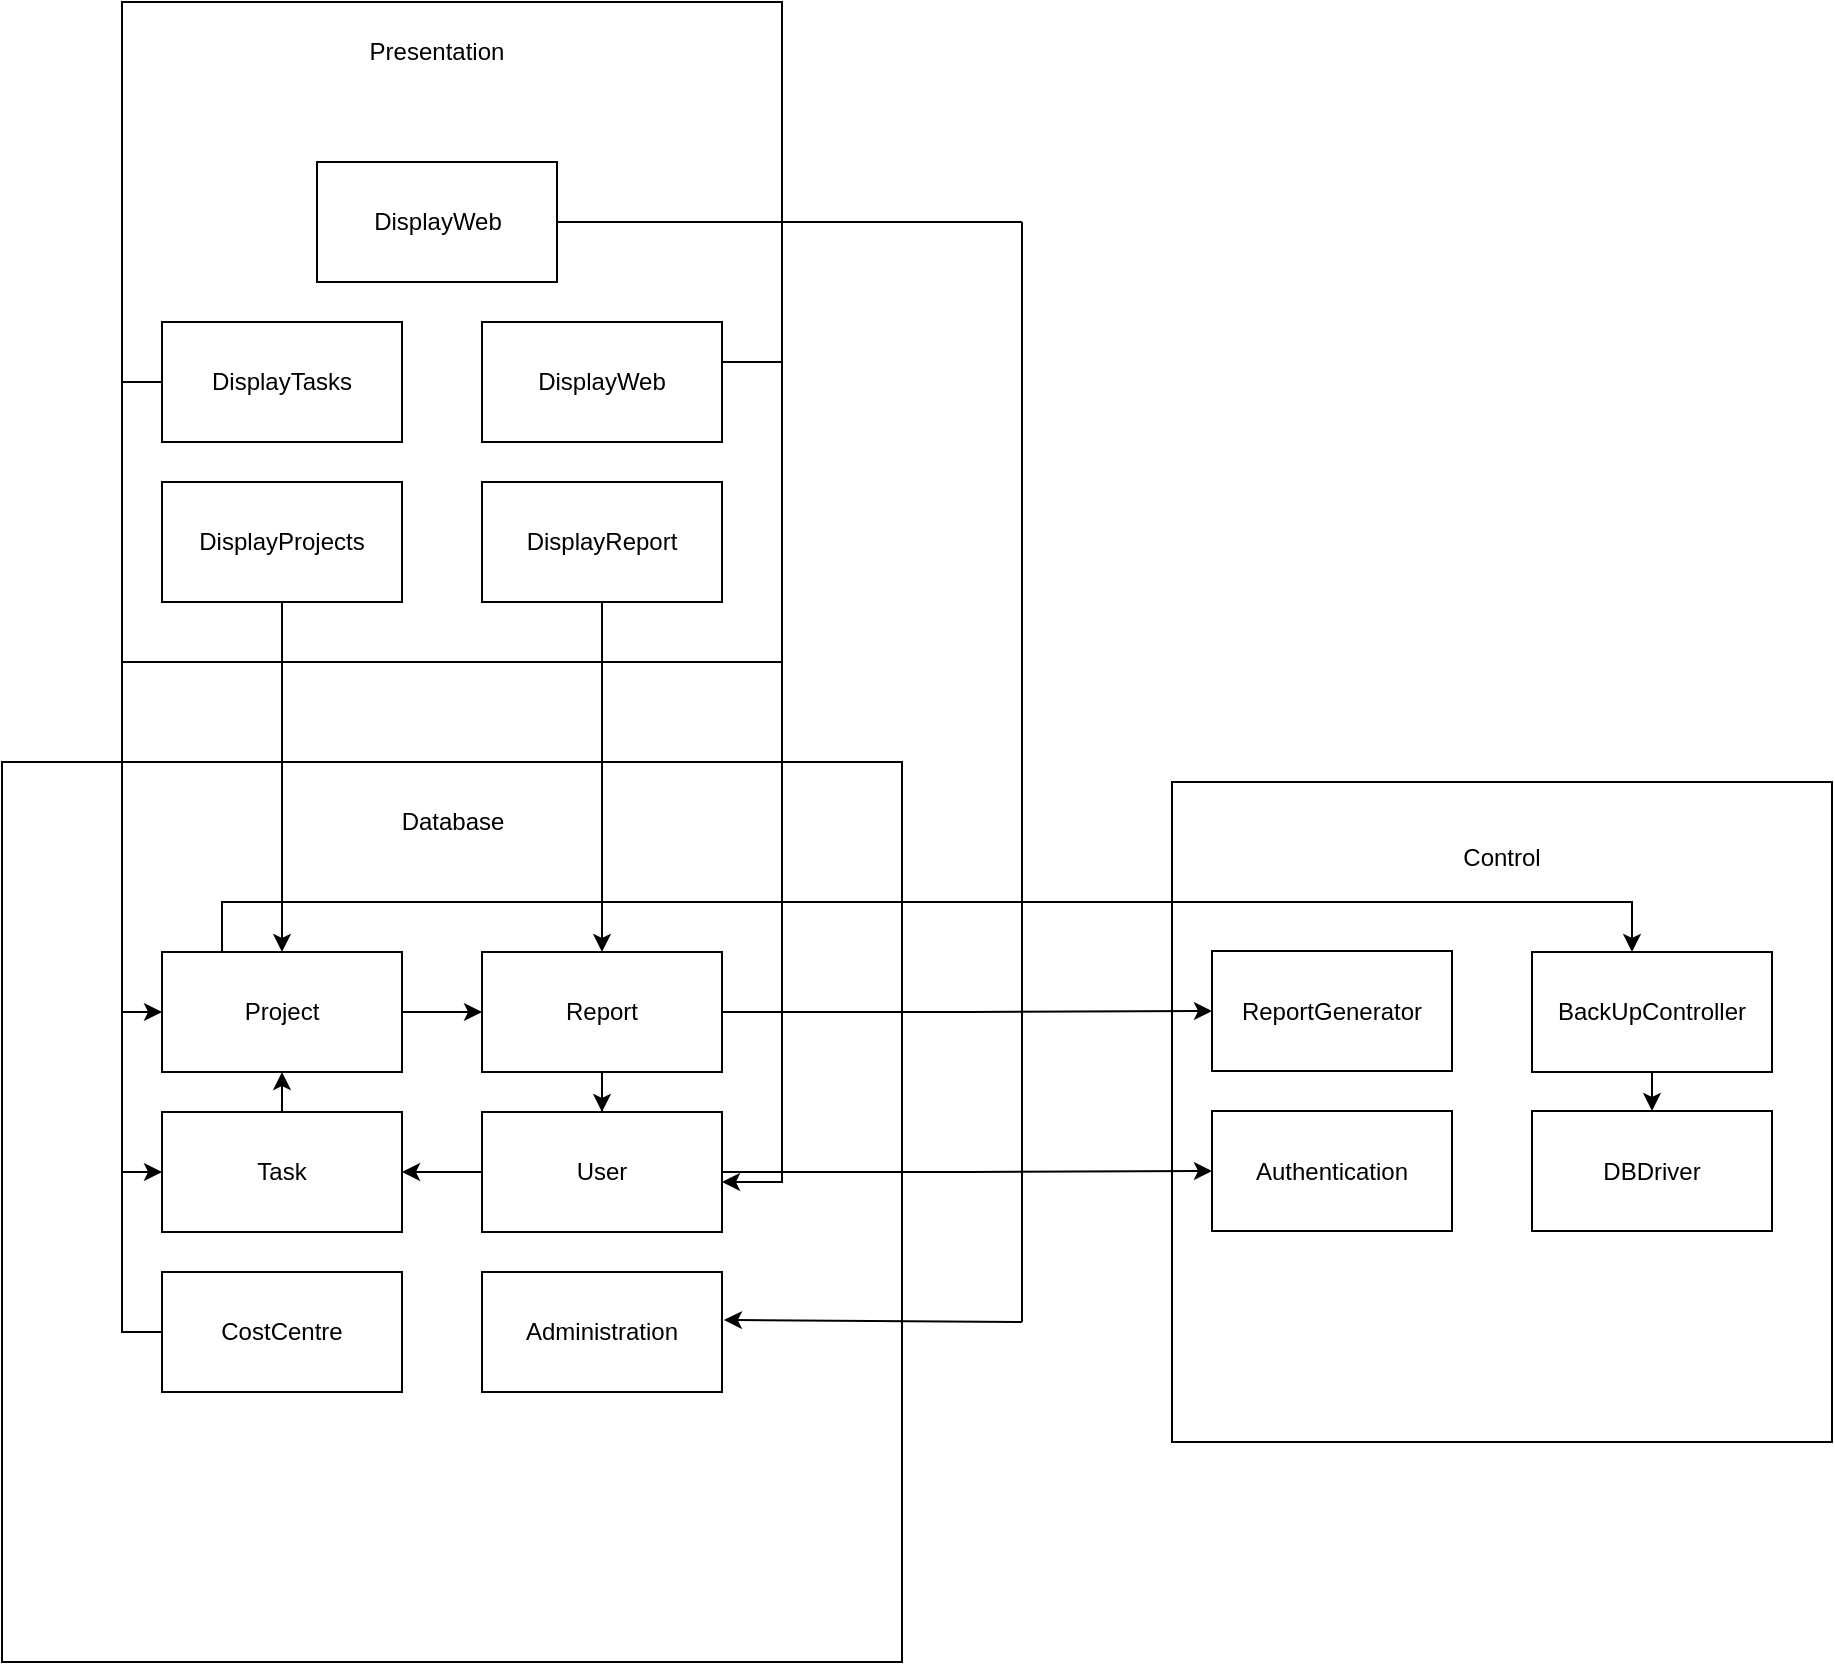 <mxfile version="14.6.6" type="github"><diagram id="Eq7VK786jmSoD2tjsvaR" name="Page-1"><mxGraphModel dx="1330" dy="871" grid="1" gridSize="10" guides="1" tooltips="1" connect="1" arrows="1" fold="1" page="1" pageScale="1" pageWidth="827" pageHeight="1169" math="0" shadow="0"><root><mxCell id="0"/><mxCell id="1" parent="0"/><mxCell id="y2Vj3xlZu7_8QaPxcc9e-40" value="" style="group" vertex="1" connectable="0" parent="1"><mxGeometry x="530" y="410" width="450" height="450" as="geometry"/></mxCell><mxCell id="y2Vj3xlZu7_8QaPxcc9e-18" value="" style="whiteSpace=wrap;html=1;aspect=fixed;" vertex="1" parent="y2Vj3xlZu7_8QaPxcc9e-40"><mxGeometry width="450" height="450" as="geometry"/></mxCell><mxCell id="y2Vj3xlZu7_8QaPxcc9e-48" style="edgeStyle=orthogonalEdgeStyle;rounded=0;orthogonalLoop=1;jettySize=auto;html=1;exitX=1;exitY=0.5;exitDx=0;exitDy=0;" edge="1" parent="y2Vj3xlZu7_8QaPxcc9e-40" source="y2Vj3xlZu7_8QaPxcc9e-20" target="y2Vj3xlZu7_8QaPxcc9e-21"><mxGeometry relative="1" as="geometry"/></mxCell><mxCell id="y2Vj3xlZu7_8QaPxcc9e-20" value="Project" style="rounded=0;whiteSpace=wrap;html=1;" vertex="1" parent="y2Vj3xlZu7_8QaPxcc9e-40"><mxGeometry x="80" y="95" width="120" height="60" as="geometry"/></mxCell><mxCell id="y2Vj3xlZu7_8QaPxcc9e-52" style="edgeStyle=orthogonalEdgeStyle;rounded=0;orthogonalLoop=1;jettySize=auto;html=1;exitX=0.5;exitY=1;exitDx=0;exitDy=0;" edge="1" parent="y2Vj3xlZu7_8QaPxcc9e-40" source="y2Vj3xlZu7_8QaPxcc9e-21" target="y2Vj3xlZu7_8QaPxcc9e-25"><mxGeometry relative="1" as="geometry"/></mxCell><mxCell id="y2Vj3xlZu7_8QaPxcc9e-21" value="Report" style="rounded=0;whiteSpace=wrap;html=1;" vertex="1" parent="y2Vj3xlZu7_8QaPxcc9e-40"><mxGeometry x="240" y="95" width="120" height="60" as="geometry"/></mxCell><mxCell id="y2Vj3xlZu7_8QaPxcc9e-53" style="edgeStyle=orthogonalEdgeStyle;rounded=0;orthogonalLoop=1;jettySize=auto;html=1;exitX=0.5;exitY=0;exitDx=0;exitDy=0;entryX=0.5;entryY=1;entryDx=0;entryDy=0;" edge="1" parent="y2Vj3xlZu7_8QaPxcc9e-40" source="y2Vj3xlZu7_8QaPxcc9e-22" target="y2Vj3xlZu7_8QaPxcc9e-20"><mxGeometry relative="1" as="geometry"/></mxCell><mxCell id="y2Vj3xlZu7_8QaPxcc9e-22" value="Task" style="rounded=0;whiteSpace=wrap;html=1;" vertex="1" parent="y2Vj3xlZu7_8QaPxcc9e-40"><mxGeometry x="80" y="175" width="120" height="60" as="geometry"/></mxCell><mxCell id="y2Vj3xlZu7_8QaPxcc9e-24" value="CostCentre" style="rounded=0;whiteSpace=wrap;html=1;" vertex="1" parent="y2Vj3xlZu7_8QaPxcc9e-40"><mxGeometry x="80" y="255" width="120" height="60" as="geometry"/></mxCell><mxCell id="y2Vj3xlZu7_8QaPxcc9e-51" style="edgeStyle=orthogonalEdgeStyle;rounded=0;orthogonalLoop=1;jettySize=auto;html=1;exitX=0;exitY=0.5;exitDx=0;exitDy=0;entryX=1;entryY=0.5;entryDx=0;entryDy=0;" edge="1" parent="y2Vj3xlZu7_8QaPxcc9e-40" source="y2Vj3xlZu7_8QaPxcc9e-25" target="y2Vj3xlZu7_8QaPxcc9e-22"><mxGeometry relative="1" as="geometry"/></mxCell><mxCell id="y2Vj3xlZu7_8QaPxcc9e-25" value="User" style="rounded=0;whiteSpace=wrap;html=1;" vertex="1" parent="y2Vj3xlZu7_8QaPxcc9e-40"><mxGeometry x="240" y="175" width="120" height="60" as="geometry"/></mxCell><mxCell id="y2Vj3xlZu7_8QaPxcc9e-10" value="Database" style="text;html=1;strokeColor=none;fillColor=none;align=center;verticalAlign=middle;whiteSpace=wrap;rounded=0;" vertex="1" parent="y2Vj3xlZu7_8QaPxcc9e-40"><mxGeometry x="192.5" y="10" width="65" height="40" as="geometry"/></mxCell><mxCell id="y2Vj3xlZu7_8QaPxcc9e-56" style="edgeStyle=orthogonalEdgeStyle;rounded=0;orthogonalLoop=1;jettySize=auto;html=1;exitX=0;exitY=0.5;exitDx=0;exitDy=0;entryX=0;entryY=0.5;entryDx=0;entryDy=0;" edge="1" parent="y2Vj3xlZu7_8QaPxcc9e-40" source="y2Vj3xlZu7_8QaPxcc9e-24" target="y2Vj3xlZu7_8QaPxcc9e-20"><mxGeometry relative="1" as="geometry"><mxPoint x="100" y="335" as="targetPoint"/><Array as="points"><mxPoint x="60" y="285"/><mxPoint x="60" y="125"/></Array></mxGeometry></mxCell><mxCell id="y2Vj3xlZu7_8QaPxcc9e-71" value="Administration" style="rounded=0;whiteSpace=wrap;html=1;" vertex="1" parent="y2Vj3xlZu7_8QaPxcc9e-40"><mxGeometry x="240" y="255" width="120" height="60" as="geometry"/></mxCell><mxCell id="y2Vj3xlZu7_8QaPxcc9e-41" value="" style="group" vertex="1" connectable="0" parent="1"><mxGeometry x="1110" y="430" width="330" height="330" as="geometry"/></mxCell><mxCell id="y2Vj3xlZu7_8QaPxcc9e-26" value="" style="whiteSpace=wrap;html=1;aspect=fixed;" vertex="1" parent="y2Vj3xlZu7_8QaPxcc9e-41"><mxGeometry x="5" y="-10" width="330" height="330" as="geometry"/></mxCell><mxCell id="y2Vj3xlZu7_8QaPxcc9e-28" value="ReportGenerator" style="rounded=0;whiteSpace=wrap;html=1;" vertex="1" parent="y2Vj3xlZu7_8QaPxcc9e-41"><mxGeometry x="25" y="74.5" width="120" height="60" as="geometry"/></mxCell><mxCell id="y2Vj3xlZu7_8QaPxcc9e-62" style="edgeStyle=orthogonalEdgeStyle;rounded=0;orthogonalLoop=1;jettySize=auto;html=1;exitX=0.5;exitY=1;exitDx=0;exitDy=0;entryX=0.5;entryY=0;entryDx=0;entryDy=0;" edge="1" parent="y2Vj3xlZu7_8QaPxcc9e-41" source="y2Vj3xlZu7_8QaPxcc9e-29" target="y2Vj3xlZu7_8QaPxcc9e-32"><mxGeometry relative="1" as="geometry"/></mxCell><mxCell id="y2Vj3xlZu7_8QaPxcc9e-29" value="BackUpController" style="rounded=0;whiteSpace=wrap;html=1;" vertex="1" parent="y2Vj3xlZu7_8QaPxcc9e-41"><mxGeometry x="185" y="75" width="120" height="60" as="geometry"/></mxCell><mxCell id="y2Vj3xlZu7_8QaPxcc9e-30" value="Authentication" style="rounded=0;whiteSpace=wrap;html=1;" vertex="1" parent="y2Vj3xlZu7_8QaPxcc9e-41"><mxGeometry x="25" y="154.5" width="120" height="60" as="geometry"/></mxCell><mxCell id="y2Vj3xlZu7_8QaPxcc9e-32" value="DBDriver" style="rounded=0;whiteSpace=wrap;html=1;" vertex="1" parent="y2Vj3xlZu7_8QaPxcc9e-41"><mxGeometry x="185" y="154.5" width="120" height="60" as="geometry"/></mxCell><mxCell id="y2Vj3xlZu7_8QaPxcc9e-11" value="Control" style="text;html=1;strokeColor=none;fillColor=none;align=center;verticalAlign=middle;whiteSpace=wrap;rounded=0;" vertex="1" parent="y2Vj3xlZu7_8QaPxcc9e-41"><mxGeometry x="120" y="2.5" width="100" height="50" as="geometry"/></mxCell><mxCell id="y2Vj3xlZu7_8QaPxcc9e-42" value="" style="group" vertex="1" connectable="0" parent="1"><mxGeometry x="590" y="30" width="330" height="330" as="geometry"/></mxCell><mxCell id="y2Vj3xlZu7_8QaPxcc9e-1" value="" style="whiteSpace=wrap;html=1;aspect=fixed;" vertex="1" parent="y2Vj3xlZu7_8QaPxcc9e-42"><mxGeometry width="330" height="330" as="geometry"/></mxCell><mxCell id="y2Vj3xlZu7_8QaPxcc9e-7" value="Presentation" style="text;html=1;strokeColor=none;fillColor=none;align=center;verticalAlign=middle;whiteSpace=wrap;rounded=0;" vertex="1" parent="y2Vj3xlZu7_8QaPxcc9e-42"><mxGeometry x="120" width="75" height="50" as="geometry"/></mxCell><mxCell id="y2Vj3xlZu7_8QaPxcc9e-12" value="DisplayWeb" style="rounded=0;whiteSpace=wrap;html=1;" vertex="1" parent="y2Vj3xlZu7_8QaPxcc9e-42"><mxGeometry x="97.5" y="80" width="120" height="60" as="geometry"/></mxCell><mxCell id="y2Vj3xlZu7_8QaPxcc9e-14" value="DisplayWeb" style="rounded=0;whiteSpace=wrap;html=1;" vertex="1" parent="y2Vj3xlZu7_8QaPxcc9e-42"><mxGeometry x="180" y="160" width="120" height="60" as="geometry"/></mxCell><mxCell id="y2Vj3xlZu7_8QaPxcc9e-15" value="DisplayReport" style="rounded=0;whiteSpace=wrap;html=1;" vertex="1" parent="y2Vj3xlZu7_8QaPxcc9e-42"><mxGeometry x="180" y="240" width="120" height="60" as="geometry"/></mxCell><mxCell id="y2Vj3xlZu7_8QaPxcc9e-16" value="DisplayProjects" style="rounded=0;whiteSpace=wrap;html=1;" vertex="1" parent="y2Vj3xlZu7_8QaPxcc9e-42"><mxGeometry x="20" y="240" width="120" height="60" as="geometry"/></mxCell><mxCell id="y2Vj3xlZu7_8QaPxcc9e-17" value="DisplayTasks" style="rounded=0;whiteSpace=wrap;html=1;" vertex="1" parent="y2Vj3xlZu7_8QaPxcc9e-42"><mxGeometry x="20" y="160" width="120" height="60" as="geometry"/></mxCell><mxCell id="y2Vj3xlZu7_8QaPxcc9e-59" style="edgeStyle=orthogonalEdgeStyle;rounded=0;orthogonalLoop=1;jettySize=auto;html=1;exitX=1;exitY=0.5;exitDx=0;exitDy=0;entryX=0;entryY=0.5;entryDx=0;entryDy=0;" edge="1" parent="1" source="y2Vj3xlZu7_8QaPxcc9e-21" target="y2Vj3xlZu7_8QaPxcc9e-28"><mxGeometry relative="1" as="geometry"/></mxCell><mxCell id="y2Vj3xlZu7_8QaPxcc9e-60" style="edgeStyle=orthogonalEdgeStyle;rounded=0;orthogonalLoop=1;jettySize=auto;html=1;exitX=1;exitY=0.5;exitDx=0;exitDy=0;entryX=0;entryY=0.5;entryDx=0;entryDy=0;" edge="1" parent="1" source="y2Vj3xlZu7_8QaPxcc9e-25" target="y2Vj3xlZu7_8QaPxcc9e-30"><mxGeometry relative="1" as="geometry"/></mxCell><mxCell id="y2Vj3xlZu7_8QaPxcc9e-61" style="edgeStyle=orthogonalEdgeStyle;rounded=0;orthogonalLoop=1;jettySize=auto;html=1;exitX=0.5;exitY=0;exitDx=0;exitDy=0;" edge="1" parent="1" source="y2Vj3xlZu7_8QaPxcc9e-20" target="y2Vj3xlZu7_8QaPxcc9e-29"><mxGeometry relative="1" as="geometry"><mxPoint x="1070" y="163" as="targetPoint"/><Array as="points"><mxPoint x="640" y="505"/><mxPoint x="640" y="480"/><mxPoint x="1345" y="480"/></Array></mxGeometry></mxCell><mxCell id="y2Vj3xlZu7_8QaPxcc9e-64" style="edgeStyle=orthogonalEdgeStyle;rounded=0;orthogonalLoop=1;jettySize=auto;html=1;exitX=0;exitY=0.5;exitDx=0;exitDy=0;entryX=0;entryY=0.5;entryDx=0;entryDy=0;" edge="1" parent="1" source="y2Vj3xlZu7_8QaPxcc9e-17" target="y2Vj3xlZu7_8QaPxcc9e-22"><mxGeometry relative="1" as="geometry"><mxPoint x="500" y="640" as="targetPoint"/></mxGeometry></mxCell><mxCell id="y2Vj3xlZu7_8QaPxcc9e-69" style="edgeStyle=orthogonalEdgeStyle;rounded=0;orthogonalLoop=1;jettySize=auto;html=1;entryX=0.5;entryY=0;entryDx=0;entryDy=0;" edge="1" parent="1" source="y2Vj3xlZu7_8QaPxcc9e-15" target="y2Vj3xlZu7_8QaPxcc9e-21"><mxGeometry relative="1" as="geometry"/></mxCell><mxCell id="y2Vj3xlZu7_8QaPxcc9e-70" style="edgeStyle=orthogonalEdgeStyle;rounded=0;orthogonalLoop=1;jettySize=auto;html=1;exitX=0.5;exitY=1;exitDx=0;exitDy=0;" edge="1" parent="1" source="y2Vj3xlZu7_8QaPxcc9e-16" target="y2Vj3xlZu7_8QaPxcc9e-20"><mxGeometry relative="1" as="geometry"/></mxCell><mxCell id="y2Vj3xlZu7_8QaPxcc9e-73" style="edgeStyle=orthogonalEdgeStyle;rounded=0;orthogonalLoop=1;jettySize=auto;html=1;exitX=1;exitY=0.5;exitDx=0;exitDy=0;" edge="1" parent="1" source="y2Vj3xlZu7_8QaPxcc9e-14"><mxGeometry relative="1" as="geometry"><mxPoint x="890" y="620" as="targetPoint"/><Array as="points"><mxPoint x="890" y="210"/><mxPoint x="920" y="210"/><mxPoint x="920" y="620"/></Array></mxGeometry></mxCell><mxCell id="y2Vj3xlZu7_8QaPxcc9e-77" value="" style="endArrow=none;html=1;exitX=1;exitY=0.5;exitDx=0;exitDy=0;" edge="1" parent="1" source="y2Vj3xlZu7_8QaPxcc9e-12"><mxGeometry width="50" height="50" relative="1" as="geometry"><mxPoint x="980" y="160" as="sourcePoint"/><mxPoint x="1040" y="140" as="targetPoint"/></mxGeometry></mxCell><mxCell id="y2Vj3xlZu7_8QaPxcc9e-78" value="" style="endArrow=none;html=1;" edge="1" parent="1"><mxGeometry width="50" height="50" relative="1" as="geometry"><mxPoint x="1040" y="140" as="sourcePoint"/><mxPoint x="1040" y="690" as="targetPoint"/></mxGeometry></mxCell><mxCell id="y2Vj3xlZu7_8QaPxcc9e-79" value="" style="endArrow=classic;html=1;entryX=1.008;entryY=0.4;entryDx=0;entryDy=0;entryPerimeter=0;" edge="1" parent="1" target="y2Vj3xlZu7_8QaPxcc9e-71"><mxGeometry width="50" height="50" relative="1" as="geometry"><mxPoint x="1040" y="690" as="sourcePoint"/><mxPoint x="1030" y="650" as="targetPoint"/><Array as="points"/></mxGeometry></mxCell></root></mxGraphModel></diagram></mxfile>